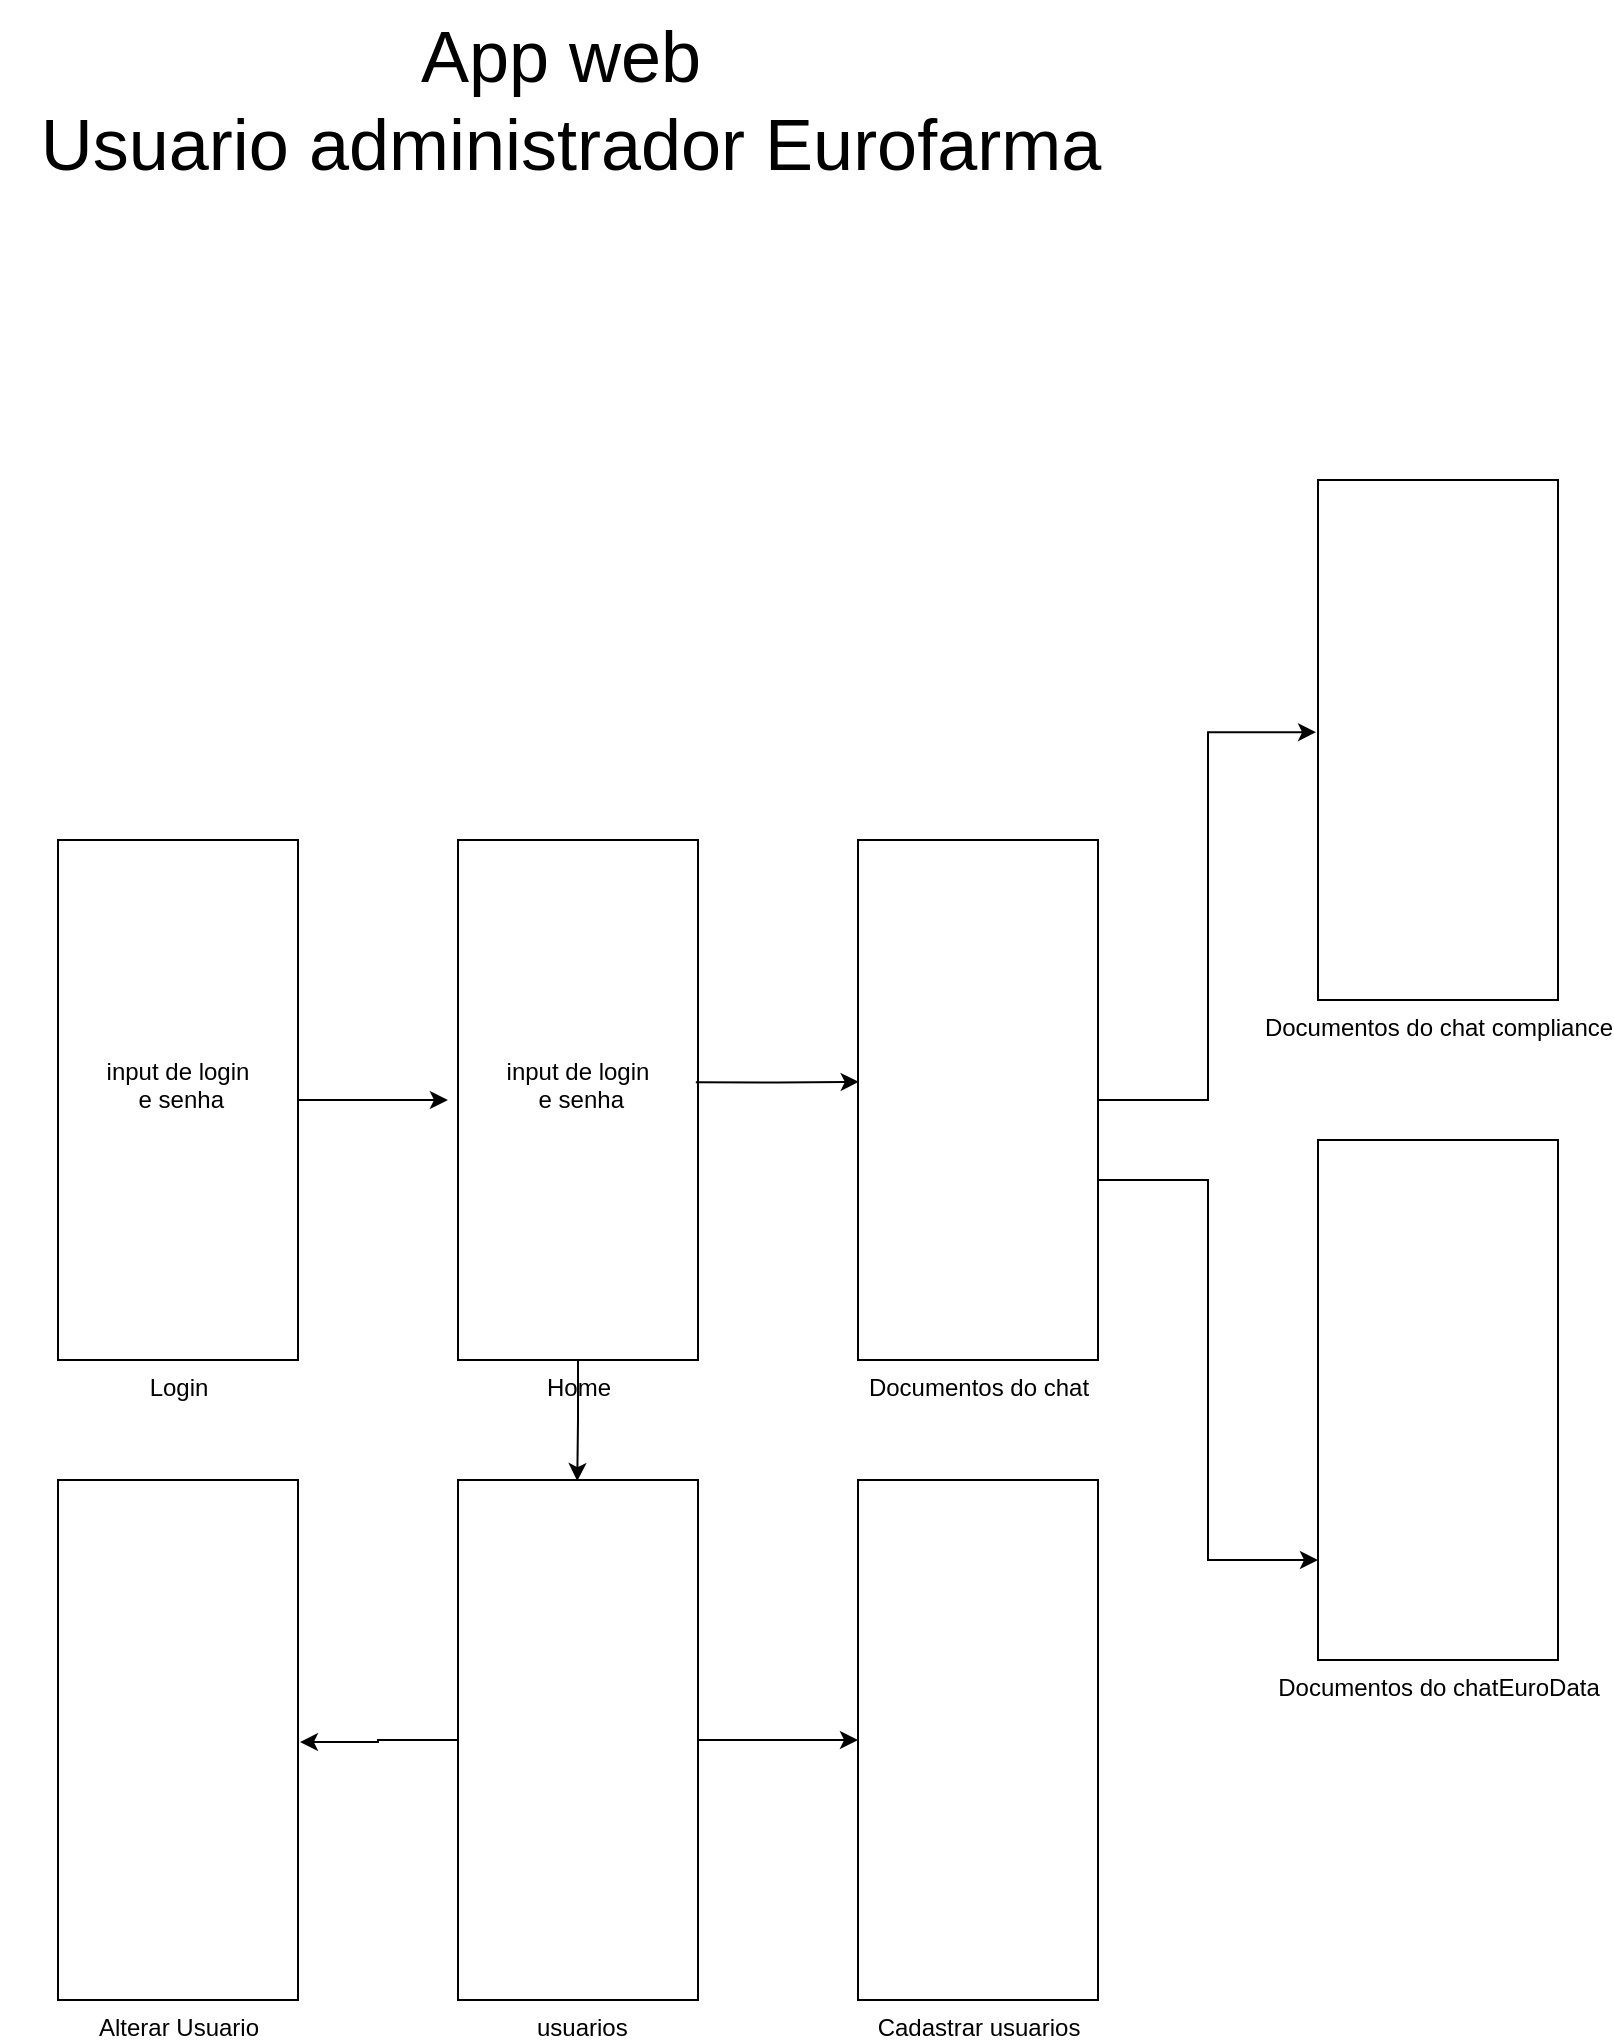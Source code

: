<mxfile version="24.0.4" type="device">
  <diagram name="Página-1" id="_gv_QLWQ5tGMLNFEe_m9">
    <mxGraphModel dx="1434" dy="836" grid="1" gridSize="10" guides="1" tooltips="1" connect="1" arrows="1" fold="1" page="1" pageScale="1" pageWidth="827" pageHeight="1169" math="0" shadow="0">
      <root>
        <mxCell id="0" />
        <mxCell id="1" parent="0" />
        <mxCell id="JuiRvCZBXWUBGT3K-Pnu-1" value="Login" style="verticalLabelPosition=bottom;verticalAlign=top;html=1;shape=mxgraph.basic.rect;fillColor2=none;strokeWidth=1;size=20;indent=5;" parent="1" vertex="1">
          <mxGeometry x="39" y="440" width="120" height="260" as="geometry" />
        </mxCell>
        <mxCell id="JuiRvCZBXWUBGT3K-Pnu-2" value="Home" style="verticalLabelPosition=bottom;verticalAlign=top;html=1;shape=mxgraph.basic.rect;fillColor2=none;strokeWidth=1;size=20;indent=5;" parent="1" vertex="1">
          <mxGeometry x="239" y="440" width="120" height="260" as="geometry" />
        </mxCell>
        <mxCell id="JuiRvCZBXWUBGT3K-Pnu-3" value="&lt;font style=&quot;font-size: 36px;&quot;&gt;App web&lt;/font&gt;&lt;div&gt;&lt;font style=&quot;font-size: 36px;&quot;&gt;&amp;nbsp;Usuario administrador Eurofarma&lt;/font&gt;&lt;/div&gt;" style="text;html=1;align=center;verticalAlign=middle;resizable=0;points=[];autosize=1;strokeColor=none;fillColor=none;" parent="1" vertex="1">
          <mxGeometry x="10" y="20" width="560" height="100" as="geometry" />
        </mxCell>
        <mxCell id="JuiRvCZBXWUBGT3K-Pnu-4" value="Cadastrar usuarios" style="verticalLabelPosition=bottom;verticalAlign=top;html=1;shape=mxgraph.basic.rect;fillColor2=none;strokeWidth=1;size=20;indent=5;" parent="1" vertex="1">
          <mxGeometry x="439" y="760" width="120" height="260" as="geometry" />
        </mxCell>
        <mxCell id="JuiRvCZBXWUBGT3K-Pnu-5" style="edgeStyle=orthogonalEdgeStyle;rounded=0;orthogonalLoop=1;jettySize=auto;html=1;entryX=-0.042;entryY=0.5;entryDx=0;entryDy=0;entryPerimeter=0;" parent="1" source="JuiRvCZBXWUBGT3K-Pnu-1" target="JuiRvCZBXWUBGT3K-Pnu-2" edge="1">
          <mxGeometry relative="1" as="geometry" />
        </mxCell>
        <mxCell id="JuiRvCZBXWUBGT3K-Pnu-6" value="&amp;nbsp;usuarios" style="verticalLabelPosition=bottom;verticalAlign=top;html=1;shape=mxgraph.basic.rect;fillColor2=none;strokeWidth=1;size=20;indent=5;" parent="1" vertex="1">
          <mxGeometry x="239" y="760" width="120" height="260" as="geometry" />
        </mxCell>
        <mxCell id="JuiRvCZBXWUBGT3K-Pnu-7" style="edgeStyle=orthogonalEdgeStyle;rounded=0;orthogonalLoop=1;jettySize=auto;html=1;entryX=0;entryY=0.5;entryDx=0;entryDy=0;entryPerimeter=0;" parent="1" source="JuiRvCZBXWUBGT3K-Pnu-6" target="JuiRvCZBXWUBGT3K-Pnu-4" edge="1">
          <mxGeometry relative="1" as="geometry" />
        </mxCell>
        <mxCell id="JuiRvCZBXWUBGT3K-Pnu-8" value="Alterar Usuario" style="verticalLabelPosition=bottom;verticalAlign=top;html=1;shape=mxgraph.basic.rect;fillColor2=none;strokeWidth=1;size=20;indent=5;" parent="1" vertex="1">
          <mxGeometry x="39" y="760" width="120" height="260" as="geometry" />
        </mxCell>
        <mxCell id="JuiRvCZBXWUBGT3K-Pnu-9" style="edgeStyle=orthogonalEdgeStyle;rounded=0;orthogonalLoop=1;jettySize=auto;html=1;entryX=1.008;entryY=0.504;entryDx=0;entryDy=0;entryPerimeter=0;" parent="1" source="JuiRvCZBXWUBGT3K-Pnu-6" target="JuiRvCZBXWUBGT3K-Pnu-8" edge="1">
          <mxGeometry relative="1" as="geometry" />
        </mxCell>
        <mxCell id="JuiRvCZBXWUBGT3K-Pnu-11" style="edgeStyle=orthogonalEdgeStyle;rounded=0;orthogonalLoop=1;jettySize=auto;html=1;entryX=0.497;entryY=0.002;entryDx=0;entryDy=0;entryPerimeter=0;" parent="1" source="JuiRvCZBXWUBGT3K-Pnu-2" target="JuiRvCZBXWUBGT3K-Pnu-6" edge="1">
          <mxGeometry relative="1" as="geometry" />
        </mxCell>
        <mxCell id="JuiRvCZBXWUBGT3K-Pnu-13" value="Documentos do chat" style="verticalLabelPosition=bottom;verticalAlign=top;html=1;shape=mxgraph.basic.rect;fillColor2=none;strokeWidth=1;size=20;indent=5;" parent="1" vertex="1">
          <mxGeometry x="439" y="440" width="120" height="260" as="geometry" />
        </mxCell>
        <mxCell id="JuiRvCZBXWUBGT3K-Pnu-15" style="edgeStyle=orthogonalEdgeStyle;rounded=0;orthogonalLoop=1;jettySize=auto;html=1;entryX=0.003;entryY=0.465;entryDx=0;entryDy=0;entryPerimeter=0;exitX=0.991;exitY=0.466;exitDx=0;exitDy=0;exitPerimeter=0;" parent="1" source="JuiRvCZBXWUBGT3K-Pnu-2" target="JuiRvCZBXWUBGT3K-Pnu-13" edge="1">
          <mxGeometry relative="1" as="geometry" />
        </mxCell>
        <mxCell id="JuiRvCZBXWUBGT3K-Pnu-16" value="Documentos do chat compliance" style="verticalLabelPosition=bottom;verticalAlign=top;html=1;shape=mxgraph.basic.rect;fillColor2=none;strokeWidth=1;size=20;indent=5;" parent="1" vertex="1">
          <mxGeometry x="669" y="260" width="120" height="260" as="geometry" />
        </mxCell>
        <mxCell id="JuiRvCZBXWUBGT3K-Pnu-17" value="Documentos do chatEuroData" style="verticalLabelPosition=bottom;verticalAlign=top;html=1;shape=mxgraph.basic.rect;fillColor2=none;strokeWidth=1;size=20;indent=5;" parent="1" vertex="1">
          <mxGeometry x="669" y="590" width="120" height="260" as="geometry" />
        </mxCell>
        <mxCell id="JuiRvCZBXWUBGT3K-Pnu-18" style="edgeStyle=orthogonalEdgeStyle;rounded=0;orthogonalLoop=1;jettySize=auto;html=1;entryX=-0.008;entryY=0.485;entryDx=0;entryDy=0;entryPerimeter=0;" parent="1" source="JuiRvCZBXWUBGT3K-Pnu-13" target="JuiRvCZBXWUBGT3K-Pnu-16" edge="1">
          <mxGeometry relative="1" as="geometry" />
        </mxCell>
        <mxCell id="JuiRvCZBXWUBGT3K-Pnu-19" style="edgeStyle=orthogonalEdgeStyle;rounded=0;orthogonalLoop=1;jettySize=auto;html=1;" parent="1" source="JuiRvCZBXWUBGT3K-Pnu-13" edge="1">
          <mxGeometry relative="1" as="geometry">
            <mxPoint x="669" y="800" as="targetPoint" />
            <Array as="points">
              <mxPoint x="614" y="610" />
              <mxPoint x="614" y="800" />
              <mxPoint x="669" y="800" />
            </Array>
          </mxGeometry>
        </mxCell>
        <mxCell id="jtQLvWjvee_1TBuXKbLT-1" value="input de login&lt;div&gt;&amp;nbsp;e senha&lt;div&gt;&lt;br&gt;&lt;/div&gt;&lt;/div&gt;" style="text;html=1;align=center;verticalAlign=middle;whiteSpace=wrap;rounded=0;" vertex="1" parent="1">
          <mxGeometry x="39" y="440" width="120" height="260" as="geometry" />
        </mxCell>
        <mxCell id="jtQLvWjvee_1TBuXKbLT-2" value="input de login&lt;div&gt;&amp;nbsp;e senha&lt;div&gt;&lt;br&gt;&lt;/div&gt;&lt;/div&gt;" style="text;html=1;align=center;verticalAlign=middle;whiteSpace=wrap;rounded=0;" vertex="1" parent="1">
          <mxGeometry x="239" y="440" width="120" height="260" as="geometry" />
        </mxCell>
      </root>
    </mxGraphModel>
  </diagram>
</mxfile>
